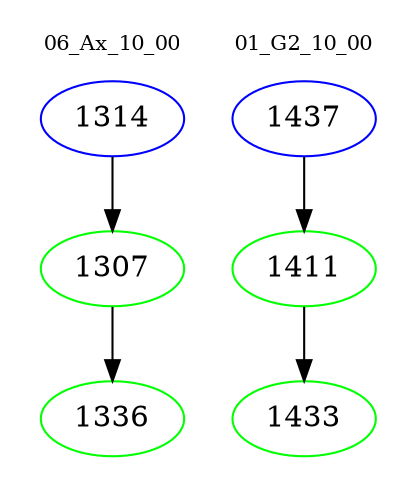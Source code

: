 digraph{
subgraph cluster_0 {
color = white
label = "06_Ax_10_00";
fontsize=10;
T0_1314 [label="1314", color="blue"]
T0_1314 -> T0_1307 [color="black"]
T0_1307 [label="1307", color="green"]
T0_1307 -> T0_1336 [color="black"]
T0_1336 [label="1336", color="green"]
}
subgraph cluster_1 {
color = white
label = "01_G2_10_00";
fontsize=10;
T1_1437 [label="1437", color="blue"]
T1_1437 -> T1_1411 [color="black"]
T1_1411 [label="1411", color="green"]
T1_1411 -> T1_1433 [color="black"]
T1_1433 [label="1433", color="green"]
}
}
